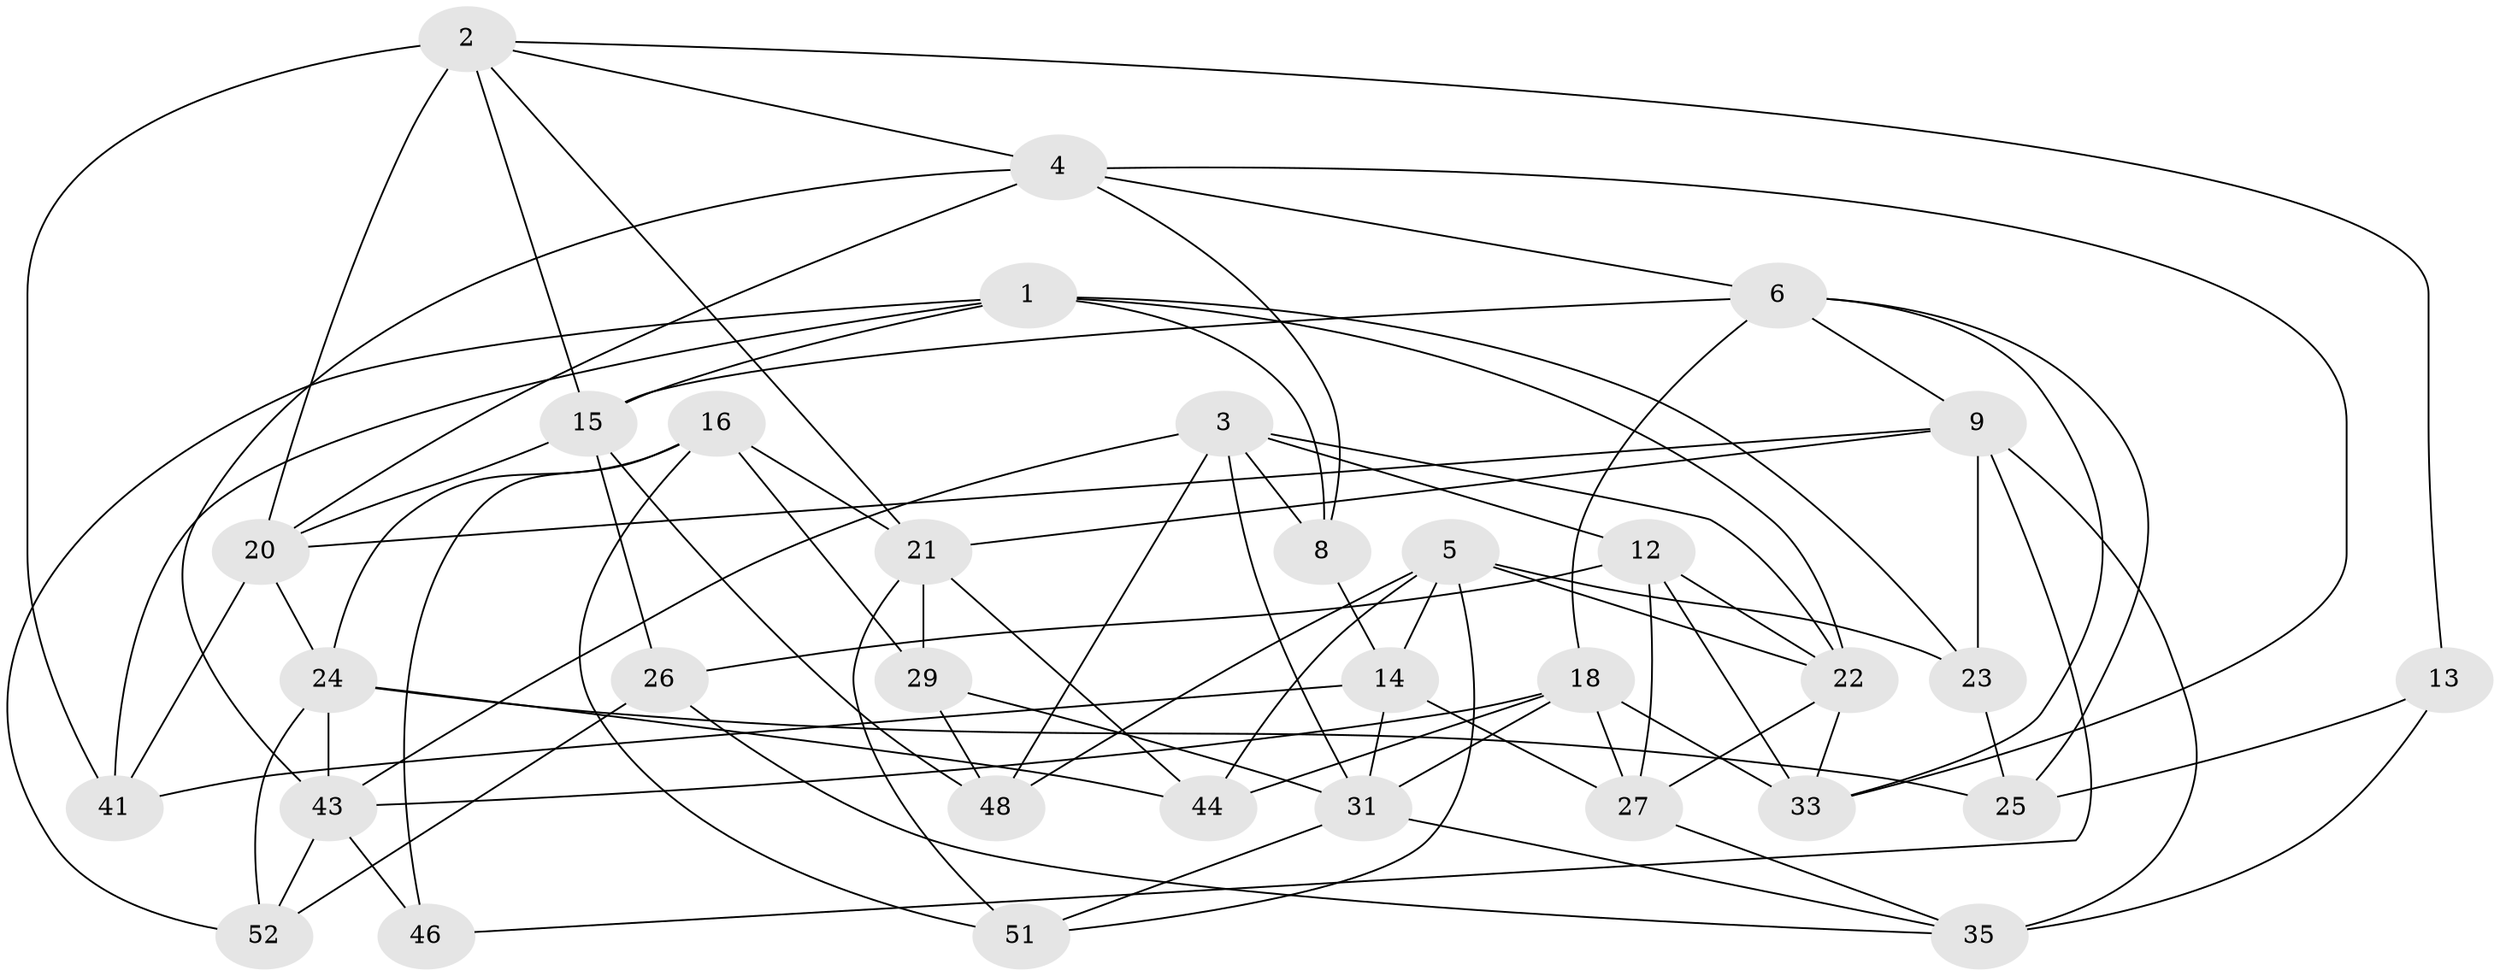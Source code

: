 // original degree distribution, {4: 1.0}
// Generated by graph-tools (version 1.1) at 2025/11/02/27/25 16:11:44]
// undirected, 33 vertices, 83 edges
graph export_dot {
graph [start="1"]
  node [color=gray90,style=filled];
  1 [super="+32"];
  2 [super="+11"];
  3 [super="+53"];
  4 [super="+7"];
  5 [super="+19"];
  6 [super="+10"];
  8;
  9 [super="+17"];
  12 [super="+40"];
  13;
  14 [super="+30"];
  15 [super="+28"];
  16 [super="+39"];
  18 [super="+36"];
  20 [super="+54"];
  21 [super="+38"];
  22 [super="+47"];
  23;
  24 [super="+34"];
  25;
  26;
  27 [super="+37"];
  29;
  31 [super="+49"];
  33 [super="+50"];
  35 [super="+42"];
  41;
  43 [super="+45"];
  44;
  46;
  48;
  51;
  52;
  1 -- 41;
  1 -- 23;
  1 -- 8;
  1 -- 52;
  1 -- 22;
  1 -- 15;
  2 -- 20;
  2 -- 13;
  2 -- 4;
  2 -- 41;
  2 -- 21;
  2 -- 15;
  3 -- 8;
  3 -- 43;
  3 -- 31;
  3 -- 48;
  3 -- 12;
  3 -- 22;
  4 -- 8;
  4 -- 43;
  4 -- 20;
  4 -- 6;
  4 -- 33;
  5 -- 51;
  5 -- 22;
  5 -- 48;
  5 -- 44;
  5 -- 14;
  5 -- 23;
  6 -- 15;
  6 -- 18;
  6 -- 9;
  6 -- 33;
  6 -- 25;
  8 -- 14;
  9 -- 20;
  9 -- 35;
  9 -- 46;
  9 -- 23;
  9 -- 21;
  12 -- 33 [weight=2];
  12 -- 27;
  12 -- 26;
  12 -- 22;
  13 -- 35 [weight=2];
  13 -- 25;
  14 -- 41;
  14 -- 27 [weight=2];
  14 -- 31;
  15 -- 26;
  15 -- 20;
  15 -- 48;
  16 -- 21;
  16 -- 46 [weight=2];
  16 -- 51;
  16 -- 29;
  16 -- 24;
  18 -- 44;
  18 -- 31;
  18 -- 33;
  18 -- 27;
  18 -- 43;
  20 -- 24;
  20 -- 41;
  21 -- 51;
  21 -- 44;
  21 -- 29;
  22 -- 27;
  22 -- 33;
  23 -- 25;
  24 -- 52;
  24 -- 25;
  24 -- 43;
  24 -- 44;
  26 -- 52;
  26 -- 35;
  27 -- 35;
  29 -- 48;
  29 -- 31;
  31 -- 35;
  31 -- 51;
  43 -- 46;
  43 -- 52;
}

